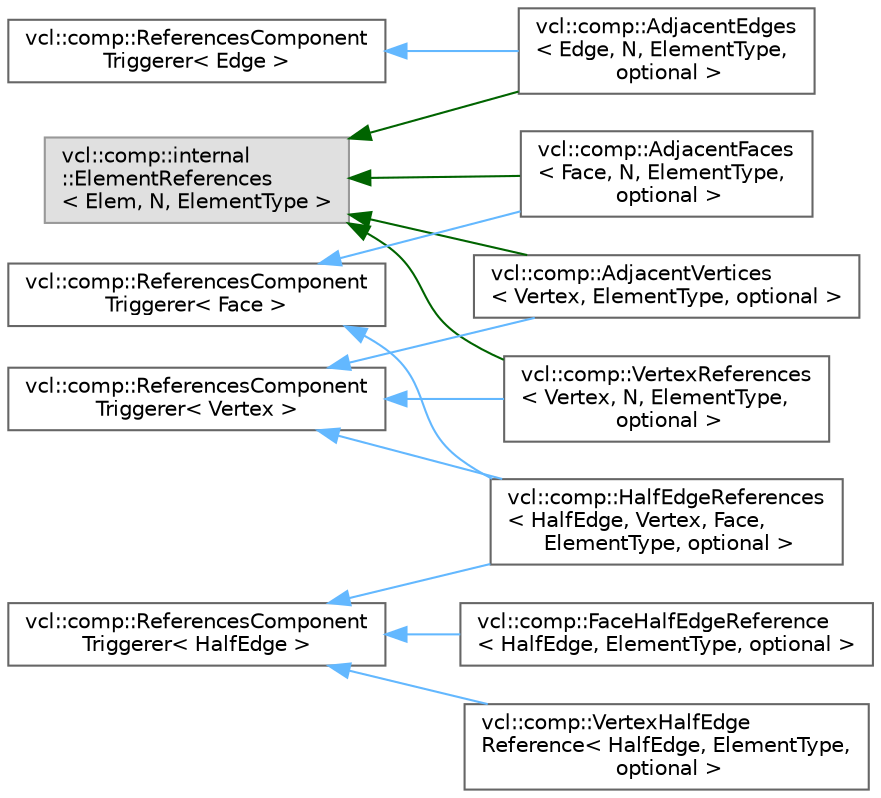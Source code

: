 digraph "Graphical Class Hierarchy"
{
 // LATEX_PDF_SIZE
  bgcolor="transparent";
  edge [fontname=Helvetica,fontsize=10,labelfontname=Helvetica,labelfontsize=10];
  node [fontname=Helvetica,fontsize=10,shape=box,height=0.2,width=0.4];
  rankdir="LR";
  Node0 [label="vcl::comp::internal\l::ElementReferences\l\< Elem, N, ElementType \>",height=0.2,width=0.4,color="grey60", fillcolor="#E0E0E0", style="filled",tooltip=" "];
  Node0 -> Node1 [dir="back",color="darkgreen",style="solid"];
  Node1 [label="vcl::comp::AdjacentEdges\l\< Edge, N, ElementType,\l optional \>",height=0.2,width=0.4,color="grey40", fillcolor="white", style="filled",URL="$classvcl_1_1comp_1_1AdjacentEdges.html",tooltip="The AdjacentEdges class is a container of Edge references. It could be used by any Element to save ad..."];
  Node0 -> Node3 [dir="back",color="darkgreen",style="solid"];
  Node3 [label="vcl::comp::AdjacentFaces\l\< Face, N, ElementType,\l optional \>",height=0.2,width=0.4,color="grey40", fillcolor="white", style="filled",URL="$classvcl_1_1comp_1_1AdjacentFaces.html",tooltip="The AdjacentFaces class is a container of Face references. It could be used by any Element to save ad..."];
  Node0 -> Node10 [dir="back",color="darkgreen",style="solid"];
  Node10 [label="vcl::comp::AdjacentVertices\l\< Vertex, ElementType, optional \>",height=0.2,width=0.4,color="grey40", fillcolor="white", style="filled",URL="$classvcl_1_1comp_1_1AdjacentVertices.html",tooltip="The AdjacentVertices class is a container of Vertex references. It is a component that makes sense to..."];
  Node0 -> Node11 [dir="back",color="darkgreen",style="solid"];
  Node11 [label="vcl::comp::VertexReferences\l\< Vertex, N, ElementType,\l optional \>",height=0.2,width=0.4,color="grey40", fillcolor="white", style="filled",URL="$classvcl_1_1comp_1_1VertexReferences.html",tooltip=" "];
  Node2 [label="vcl::comp::ReferencesComponent\lTriggerer\< Edge \>",height=0.2,width=0.4,color="grey40", fillcolor="white", style="filled",URL="$classvcl_1_1comp_1_1ReferencesComponentTriggerer.html",tooltip=" "];
  Node2 -> Node1 [dir="back",color="steelblue1",style="solid"];
  Node4 [label="vcl::comp::ReferencesComponent\lTriggerer\< Face \>",height=0.2,width=0.4,color="grey40", fillcolor="white", style="filled",URL="$classvcl_1_1comp_1_1ReferencesComponentTriggerer.html",tooltip=" "];
  Node4 -> Node3 [dir="back",color="steelblue1",style="solid"];
  Node4 -> Node5 [dir="back",color="steelblue1",style="solid"];
  Node5 [label="vcl::comp::HalfEdgeReferences\l\< HalfEdge, Vertex, Face,\l ElementType, optional \>",height=0.2,width=0.4,color="grey40", fillcolor="white", style="filled",URL="$classvcl_1_1comp_1_1HalfEdgeReferences.html",tooltip=" "];
  Node6 [label="vcl::comp::ReferencesComponent\lTriggerer\< HalfEdge \>",height=0.2,width=0.4,color="grey40", fillcolor="white", style="filled",URL="$classvcl_1_1comp_1_1ReferencesComponentTriggerer.html",tooltip=" "];
  Node6 -> Node7 [dir="back",color="steelblue1",style="solid"];
  Node7 [label="vcl::comp::FaceHalfEdgeReference\l\< HalfEdge, ElementType, optional \>",height=0.2,width=0.4,color="grey40", fillcolor="white", style="filled",URL="$classvcl_1_1comp_1_1FaceHalfEdgeReference.html",tooltip=" "];
  Node6 -> Node5 [dir="back",color="steelblue1",style="solid"];
  Node6 -> Node8 [dir="back",color="steelblue1",style="solid"];
  Node8 [label="vcl::comp::VertexHalfEdge\lReference\< HalfEdge, ElementType,\l optional \>",height=0.2,width=0.4,color="grey40", fillcolor="white", style="filled",URL="$classvcl_1_1comp_1_1VertexHalfEdgeReference.html",tooltip=" "];
  Node9 [label="vcl::comp::ReferencesComponent\lTriggerer\< Vertex \>",height=0.2,width=0.4,color="grey40", fillcolor="white", style="filled",URL="$classvcl_1_1comp_1_1ReferencesComponentTriggerer.html",tooltip=" "];
  Node9 -> Node10 [dir="back",color="steelblue1",style="solid"];
  Node9 -> Node5 [dir="back",color="steelblue1",style="solid"];
  Node9 -> Node11 [dir="back",color="steelblue1",style="solid"];
}
